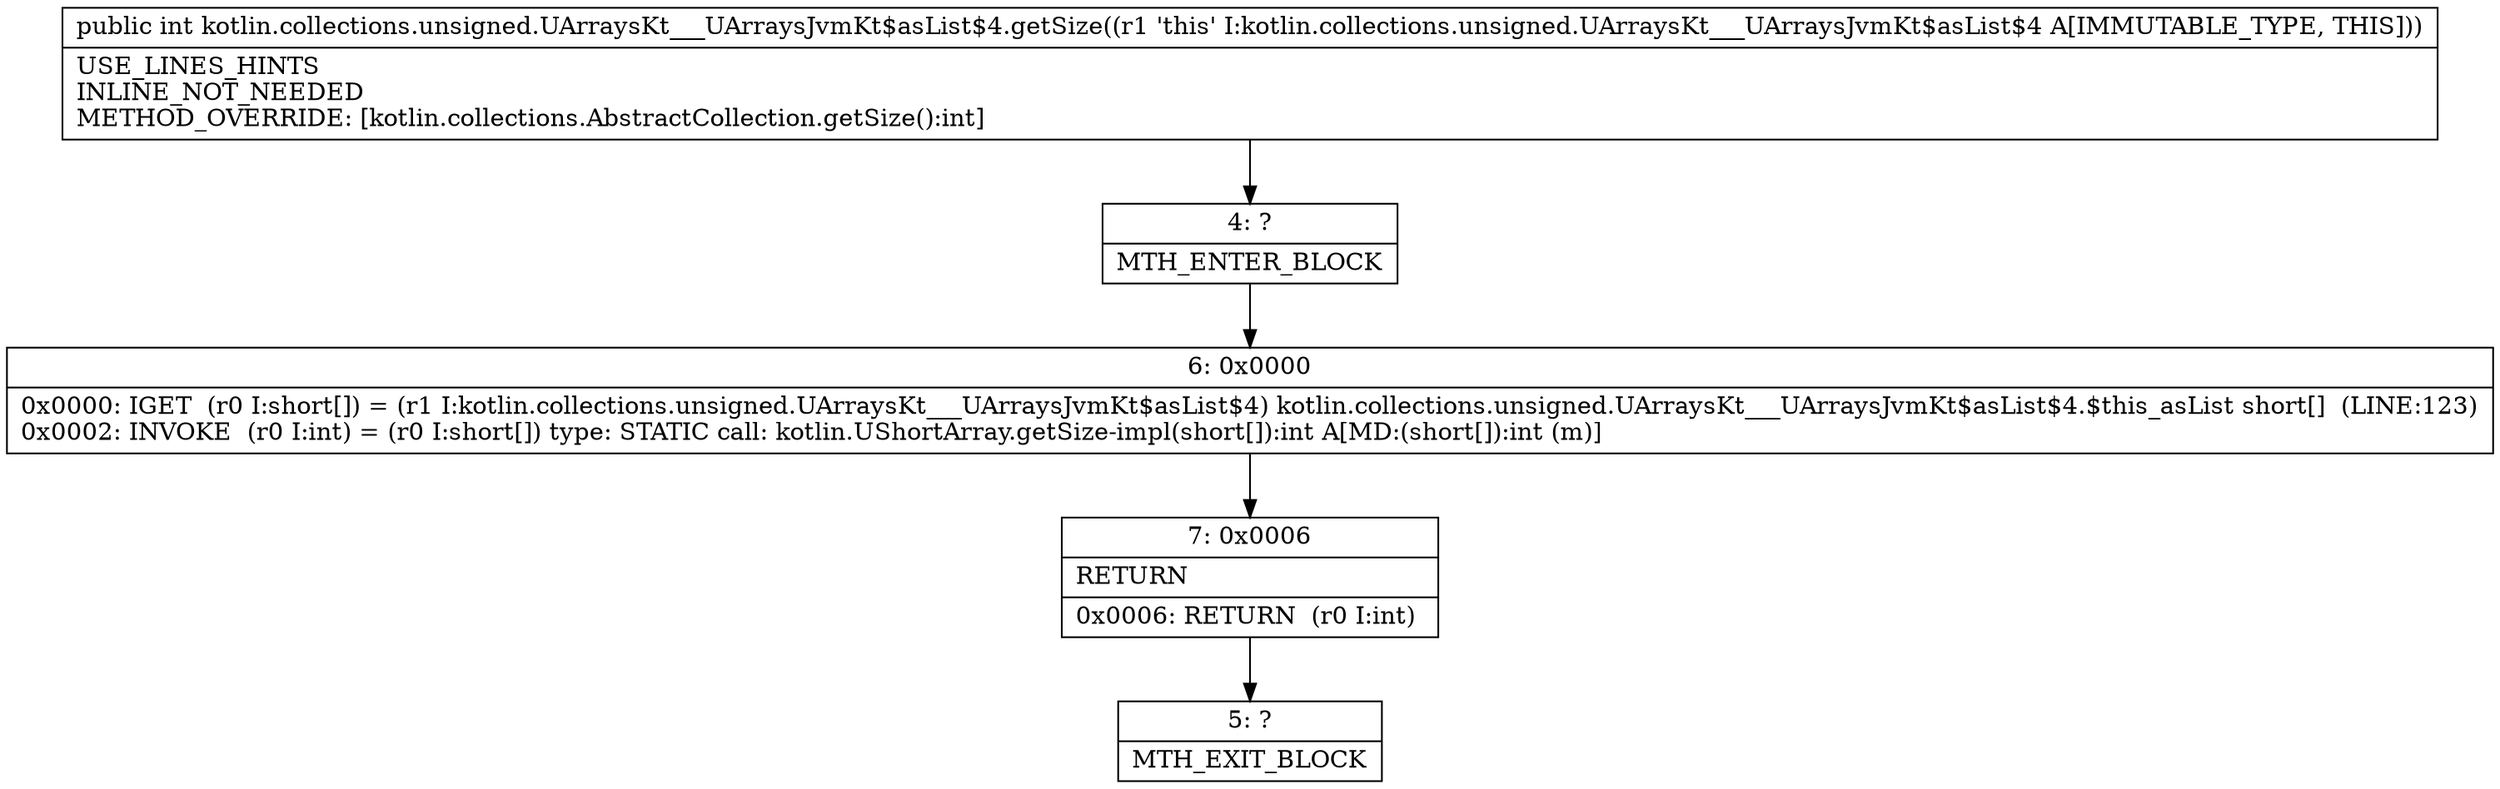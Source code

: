 digraph "CFG forkotlin.collections.unsigned.UArraysKt___UArraysJvmKt$asList$4.getSize()I" {
Node_4 [shape=record,label="{4\:\ ?|MTH_ENTER_BLOCK\l}"];
Node_6 [shape=record,label="{6\:\ 0x0000|0x0000: IGET  (r0 I:short[]) = (r1 I:kotlin.collections.unsigned.UArraysKt___UArraysJvmKt$asList$4) kotlin.collections.unsigned.UArraysKt___UArraysJvmKt$asList$4.$this_asList short[]  (LINE:123)\l0x0002: INVOKE  (r0 I:int) = (r0 I:short[]) type: STATIC call: kotlin.UShortArray.getSize\-impl(short[]):int A[MD:(short[]):int (m)]\l}"];
Node_7 [shape=record,label="{7\:\ 0x0006|RETURN\l|0x0006: RETURN  (r0 I:int) \l}"];
Node_5 [shape=record,label="{5\:\ ?|MTH_EXIT_BLOCK\l}"];
MethodNode[shape=record,label="{public int kotlin.collections.unsigned.UArraysKt___UArraysJvmKt$asList$4.getSize((r1 'this' I:kotlin.collections.unsigned.UArraysKt___UArraysJvmKt$asList$4 A[IMMUTABLE_TYPE, THIS]))  | USE_LINES_HINTS\lINLINE_NOT_NEEDED\lMETHOD_OVERRIDE: [kotlin.collections.AbstractCollection.getSize():int]\l}"];
MethodNode -> Node_4;Node_4 -> Node_6;
Node_6 -> Node_7;
Node_7 -> Node_5;
}

